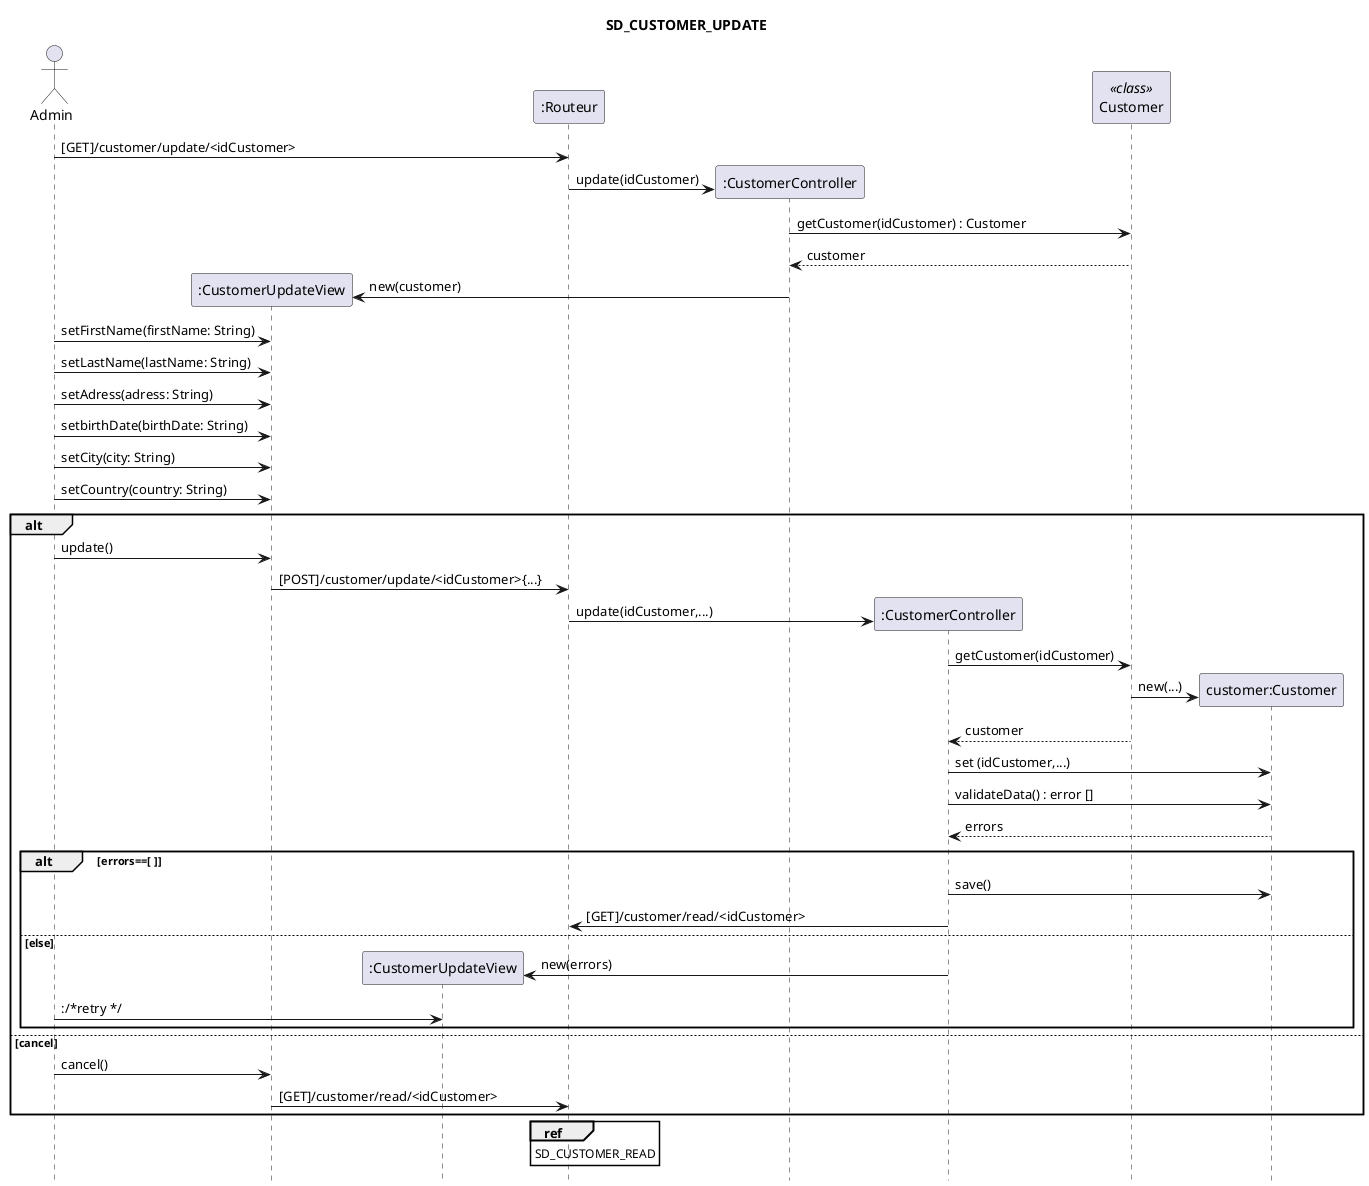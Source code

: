 @startuml SD_CUSTOMER_UPDATE

    title SD_CUSTOMER_UPDATE

    hide footbox
    skinparam shadowing false

    Actor "Admin" as A
    Participant ":CustomerUpdateView" as CUV
    Participant ":CustomerUpdateView" as CUV1
    Participant ":Routeur" as R
    Participant ":CustomerController" as CC
    Participant ":CustomerController" as CC1
    Participant "Customer" as ClC <<class>>
    Participant "customer:Customer" as C 

    A->R : [GET]/customer/update/<idCustomer>

    create CC
    R->CC : update(idCustomer)
    CC->ClC : getCustomer(idCustomer) : Customer
    ClC-->CC : customer

    create CUV
    CC->CUV : new(customer)

    A->CUV : setFirstName(firstName: String)
    A->CUV : setLastName(lastName: String)
    A->CUV : setAdress(adress: String)
    A->CUV : setbirthDate(birthDate: String)
    A->CUV : setCity(city: String)
    A->CUV : setCountry(country: String)
    
    alt
        A->CUV : update()
    
        CUV->R : [POST]/customer/update/<idCustomer>{...}
        create CC1
        R->CC1 : update(idCustomer,...)
        CC1->ClC : getCustomer(idCustomer)
        create C
         ClC->C  :new(...) 
         ClC-->CC1:customer
         CC1->C: set (idCustomer,...)
         CC1->C: validateData() : error []
         C-->CC1:errors 
        alt errors==[ ]
            CC1->C : save()
            CC1->R : [GET]/customer/read/<idCustomer>

        else else
            create CUV1
                CC1->CUV1:new(errors)
            
                A->CUV1 : :/*retry */
        end


    else cancel

        A->CUV: cancel()
        CUV->R: [GET]/customer/read/<idCustomer>
        

    end
        ref over R : SD_CUSTOMER_READ


@enduml
